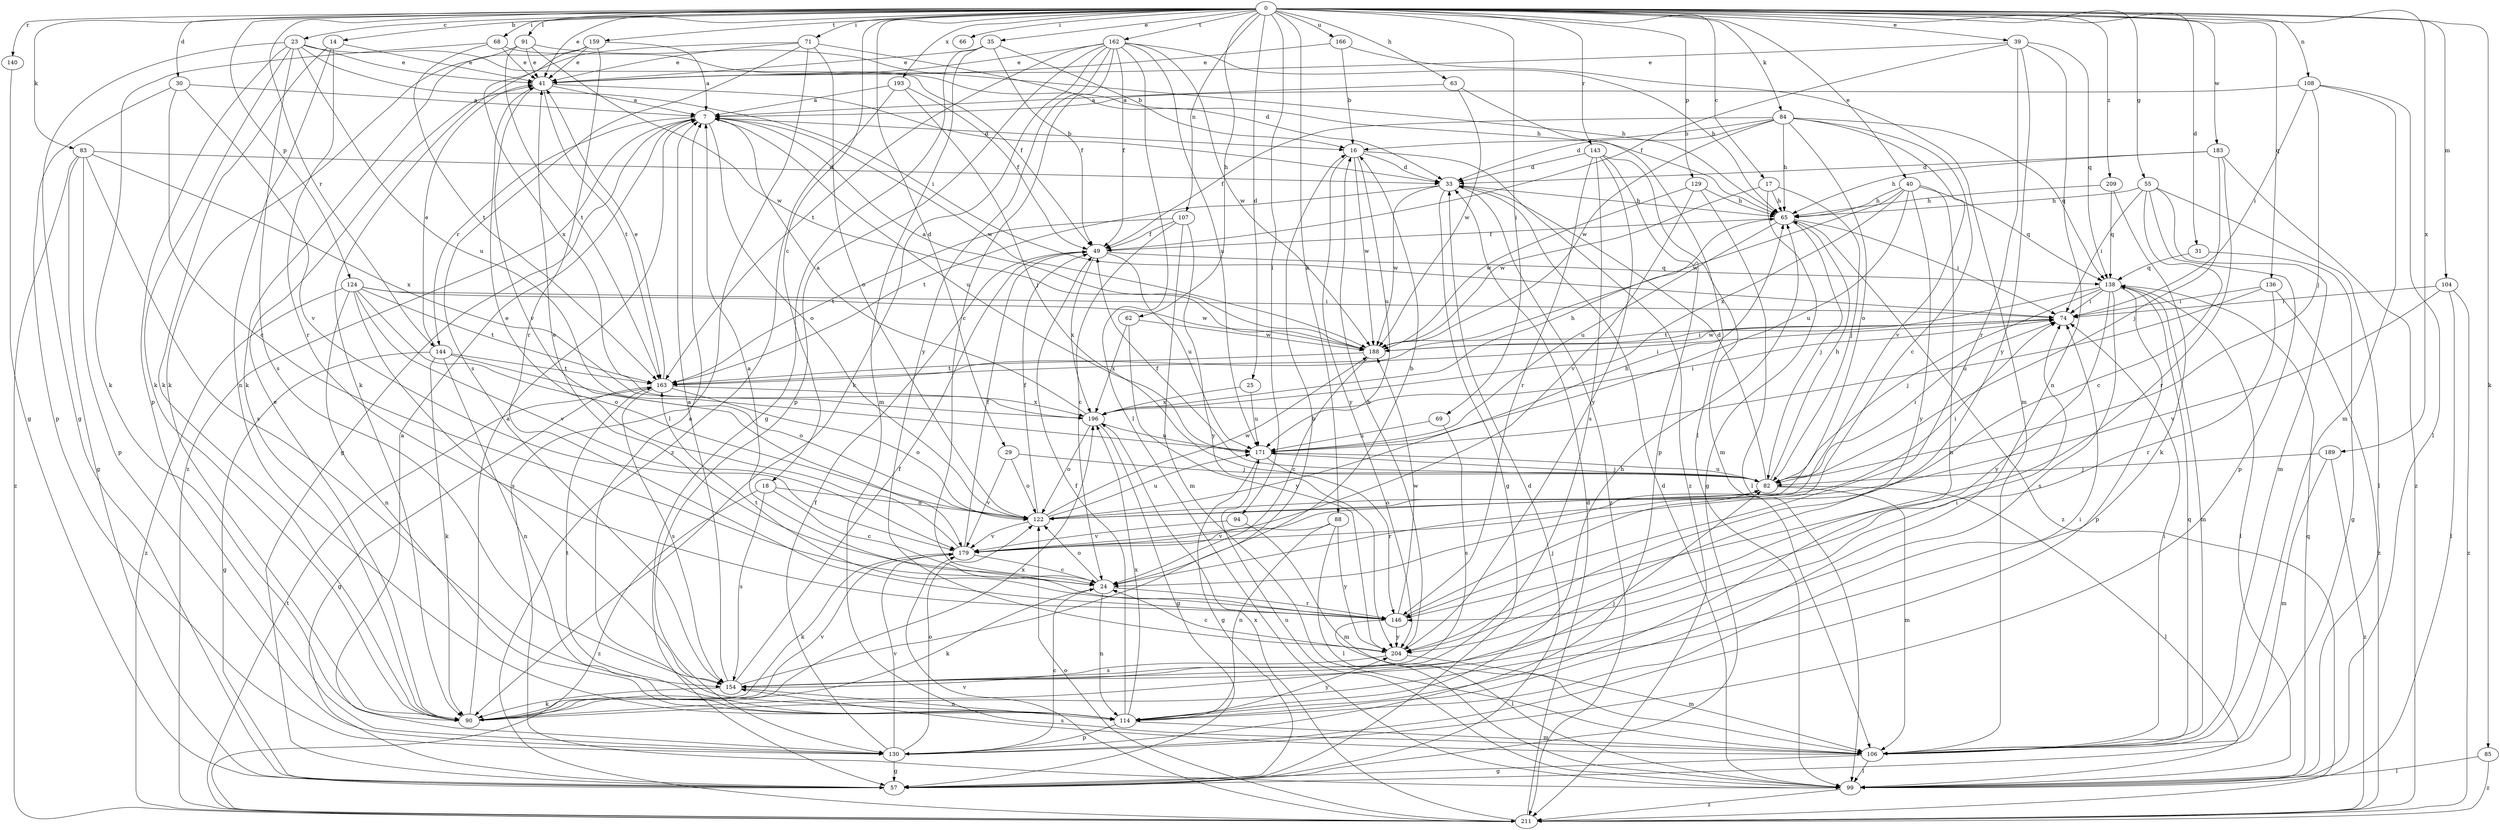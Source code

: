 strict digraph  {
0;
7;
14;
16;
17;
18;
23;
24;
25;
29;
30;
31;
33;
35;
39;
40;
41;
49;
55;
57;
62;
63;
65;
66;
68;
69;
71;
74;
82;
83;
84;
85;
88;
90;
91;
94;
99;
104;
106;
107;
108;
114;
122;
124;
129;
130;
136;
138;
140;
143;
144;
146;
154;
159;
162;
163;
166;
171;
179;
183;
188;
189;
193;
196;
204;
209;
211;
0 -> 14  [label=b];
0 -> 17  [label=c];
0 -> 18  [label=c];
0 -> 23  [label=c];
0 -> 25  [label=d];
0 -> 29  [label=d];
0 -> 30  [label=d];
0 -> 31  [label=d];
0 -> 35  [label=e];
0 -> 39  [label=e];
0 -> 40  [label=e];
0 -> 41  [label=e];
0 -> 55  [label=g];
0 -> 62  [label=h];
0 -> 63  [label=h];
0 -> 66  [label=i];
0 -> 68  [label=i];
0 -> 69  [label=i];
0 -> 71  [label=i];
0 -> 83  [label=k];
0 -> 84  [label=k];
0 -> 85  [label=k];
0 -> 88  [label=k];
0 -> 91  [label=l];
0 -> 94  [label=l];
0 -> 104  [label=m];
0 -> 107  [label=n];
0 -> 108  [label=n];
0 -> 124  [label=p];
0 -> 129  [label=p];
0 -> 136  [label=q];
0 -> 140  [label=r];
0 -> 143  [label=r];
0 -> 144  [label=r];
0 -> 159  [label=t];
0 -> 162  [label=t];
0 -> 166  [label=u];
0 -> 183  [label=w];
0 -> 189  [label=x];
0 -> 193  [label=x];
0 -> 209  [label=z];
7 -> 16  [label=b];
7 -> 57  [label=g];
7 -> 122  [label=o];
7 -> 144  [label=r];
7 -> 171  [label=u];
7 -> 188  [label=w];
7 -> 211  [label=z];
14 -> 41  [label=e];
14 -> 90  [label=k];
14 -> 114  [label=n];
14 -> 146  [label=r];
16 -> 33  [label=d];
16 -> 171  [label=u];
16 -> 188  [label=w];
16 -> 204  [label=y];
16 -> 211  [label=z];
17 -> 57  [label=g];
17 -> 65  [label=h];
17 -> 82  [label=j];
17 -> 188  [label=w];
18 -> 24  [label=c];
18 -> 122  [label=o];
18 -> 154  [label=s];
18 -> 211  [label=z];
23 -> 41  [label=e];
23 -> 49  [label=f];
23 -> 57  [label=g];
23 -> 74  [label=i];
23 -> 90  [label=k];
23 -> 130  [label=p];
23 -> 154  [label=s];
23 -> 171  [label=u];
24 -> 16  [label=b];
24 -> 41  [label=e];
24 -> 90  [label=k];
24 -> 114  [label=n];
24 -> 122  [label=o];
24 -> 146  [label=r];
25 -> 171  [label=u];
25 -> 196  [label=x];
29 -> 82  [label=j];
29 -> 122  [label=o];
29 -> 179  [label=v];
30 -> 7  [label=a];
30 -> 24  [label=c];
30 -> 130  [label=p];
30 -> 179  [label=v];
31 -> 57  [label=g];
31 -> 138  [label=q];
33 -> 57  [label=g];
33 -> 65  [label=h];
33 -> 163  [label=t];
33 -> 188  [label=w];
33 -> 211  [label=z];
35 -> 16  [label=b];
35 -> 41  [label=e];
35 -> 49  [label=f];
35 -> 57  [label=g];
35 -> 106  [label=m];
39 -> 41  [label=e];
39 -> 49  [label=f];
39 -> 114  [label=n];
39 -> 138  [label=q];
39 -> 146  [label=r];
39 -> 204  [label=y];
40 -> 65  [label=h];
40 -> 114  [label=n];
40 -> 138  [label=q];
40 -> 171  [label=u];
40 -> 188  [label=w];
40 -> 196  [label=x];
40 -> 204  [label=y];
41 -> 7  [label=a];
41 -> 33  [label=d];
41 -> 163  [label=t];
41 -> 179  [label=v];
49 -> 138  [label=q];
49 -> 171  [label=u];
49 -> 196  [label=x];
55 -> 24  [label=c];
55 -> 65  [label=h];
55 -> 74  [label=i];
55 -> 99  [label=l];
55 -> 106  [label=m];
55 -> 130  [label=p];
57 -> 33  [label=d];
62 -> 188  [label=w];
62 -> 196  [label=x];
62 -> 204  [label=y];
63 -> 7  [label=a];
63 -> 99  [label=l];
63 -> 188  [label=w];
65 -> 49  [label=f];
65 -> 74  [label=i];
65 -> 82  [label=j];
65 -> 171  [label=u];
65 -> 211  [label=z];
68 -> 41  [label=e];
68 -> 65  [label=h];
68 -> 90  [label=k];
68 -> 163  [label=t];
69 -> 154  [label=s];
69 -> 171  [label=u];
71 -> 33  [label=d];
71 -> 41  [label=e];
71 -> 90  [label=k];
71 -> 99  [label=l];
71 -> 122  [label=o];
71 -> 154  [label=s];
74 -> 188  [label=w];
82 -> 33  [label=d];
82 -> 49  [label=f];
82 -> 65  [label=h];
82 -> 74  [label=i];
82 -> 99  [label=l];
82 -> 106  [label=m];
82 -> 122  [label=o];
82 -> 171  [label=u];
83 -> 33  [label=d];
83 -> 57  [label=g];
83 -> 130  [label=p];
83 -> 154  [label=s];
83 -> 196  [label=x];
83 -> 211  [label=z];
84 -> 16  [label=b];
84 -> 24  [label=c];
84 -> 33  [label=d];
84 -> 49  [label=f];
84 -> 65  [label=h];
84 -> 122  [label=o];
84 -> 138  [label=q];
84 -> 179  [label=v];
84 -> 188  [label=w];
85 -> 99  [label=l];
85 -> 211  [label=z];
88 -> 99  [label=l];
88 -> 114  [label=n];
88 -> 179  [label=v];
88 -> 204  [label=y];
90 -> 7  [label=a];
90 -> 41  [label=e];
90 -> 82  [label=j];
90 -> 179  [label=v];
90 -> 196  [label=x];
91 -> 41  [label=e];
91 -> 65  [label=h];
91 -> 90  [label=k];
91 -> 163  [label=t];
91 -> 188  [label=w];
94 -> 106  [label=m];
94 -> 179  [label=v];
99 -> 33  [label=d];
99 -> 138  [label=q];
99 -> 171  [label=u];
99 -> 211  [label=z];
104 -> 74  [label=i];
104 -> 99  [label=l];
104 -> 179  [label=v];
104 -> 211  [label=z];
106 -> 57  [label=g];
106 -> 74  [label=i];
106 -> 99  [label=l];
106 -> 138  [label=q];
106 -> 154  [label=s];
107 -> 24  [label=c];
107 -> 49  [label=f];
107 -> 106  [label=m];
107 -> 163  [label=t];
107 -> 204  [label=y];
108 -> 7  [label=a];
108 -> 74  [label=i];
108 -> 82  [label=j];
108 -> 99  [label=l];
108 -> 106  [label=m];
114 -> 7  [label=a];
114 -> 49  [label=f];
114 -> 65  [label=h];
114 -> 74  [label=i];
114 -> 106  [label=m];
114 -> 130  [label=p];
114 -> 163  [label=t];
114 -> 196  [label=x];
114 -> 204  [label=y];
122 -> 49  [label=f];
122 -> 65  [label=h];
122 -> 74  [label=i];
122 -> 171  [label=u];
122 -> 179  [label=v];
122 -> 188  [label=w];
124 -> 74  [label=i];
124 -> 114  [label=n];
124 -> 122  [label=o];
124 -> 154  [label=s];
124 -> 163  [label=t];
124 -> 179  [label=v];
124 -> 188  [label=w];
124 -> 211  [label=z];
129 -> 65  [label=h];
129 -> 99  [label=l];
129 -> 179  [label=v];
129 -> 188  [label=w];
130 -> 7  [label=a];
130 -> 24  [label=c];
130 -> 49  [label=f];
130 -> 57  [label=g];
130 -> 122  [label=o];
130 -> 179  [label=v];
136 -> 74  [label=i];
136 -> 146  [label=r];
136 -> 171  [label=u];
136 -> 211  [label=z];
138 -> 74  [label=i];
138 -> 82  [label=j];
138 -> 99  [label=l];
138 -> 106  [label=m];
138 -> 130  [label=p];
138 -> 154  [label=s];
138 -> 163  [label=t];
138 -> 204  [label=y];
140 -> 57  [label=g];
143 -> 33  [label=d];
143 -> 106  [label=m];
143 -> 130  [label=p];
143 -> 146  [label=r];
143 -> 154  [label=s];
143 -> 204  [label=y];
144 -> 41  [label=e];
144 -> 57  [label=g];
144 -> 90  [label=k];
144 -> 114  [label=n];
144 -> 122  [label=o];
144 -> 163  [label=t];
146 -> 7  [label=a];
146 -> 82  [label=j];
146 -> 99  [label=l];
146 -> 163  [label=t];
146 -> 188  [label=w];
146 -> 204  [label=y];
154 -> 7  [label=a];
154 -> 16  [label=b];
154 -> 49  [label=f];
154 -> 74  [label=i];
154 -> 90  [label=k];
154 -> 114  [label=n];
159 -> 7  [label=a];
159 -> 41  [label=e];
159 -> 90  [label=k];
159 -> 146  [label=r];
159 -> 196  [label=x];
162 -> 24  [label=c];
162 -> 41  [label=e];
162 -> 49  [label=f];
162 -> 65  [label=h];
162 -> 90  [label=k];
162 -> 99  [label=l];
162 -> 130  [label=p];
162 -> 163  [label=t];
162 -> 171  [label=u];
162 -> 188  [label=w];
162 -> 204  [label=y];
163 -> 41  [label=e];
163 -> 57  [label=g];
163 -> 74  [label=i];
163 -> 122  [label=o];
163 -> 154  [label=s];
163 -> 196  [label=x];
166 -> 16  [label=b];
166 -> 41  [label=e];
166 -> 106  [label=m];
171 -> 57  [label=g];
171 -> 82  [label=j];
171 -> 146  [label=r];
179 -> 24  [label=c];
179 -> 41  [label=e];
179 -> 49  [label=f];
179 -> 90  [label=k];
183 -> 33  [label=d];
183 -> 65  [label=h];
183 -> 82  [label=j];
183 -> 146  [label=r];
183 -> 211  [label=z];
188 -> 7  [label=a];
188 -> 24  [label=c];
188 -> 74  [label=i];
188 -> 163  [label=t];
189 -> 82  [label=j];
189 -> 106  [label=m];
189 -> 211  [label=z];
193 -> 7  [label=a];
193 -> 49  [label=f];
193 -> 82  [label=j];
193 -> 211  [label=z];
196 -> 7  [label=a];
196 -> 57  [label=g];
196 -> 65  [label=h];
196 -> 74  [label=i];
196 -> 122  [label=o];
196 -> 171  [label=u];
204 -> 16  [label=b];
204 -> 24  [label=c];
204 -> 106  [label=m];
204 -> 154  [label=s];
209 -> 65  [label=h];
209 -> 90  [label=k];
209 -> 138  [label=q];
211 -> 33  [label=d];
211 -> 122  [label=o];
211 -> 163  [label=t];
211 -> 179  [label=v];
211 -> 196  [label=x];
}
